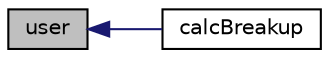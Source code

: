 digraph "user"
{
  bgcolor="transparent";
  edge [fontname="Helvetica",fontsize="10",labelfontname="Helvetica",labelfontsize="10"];
  node [fontname="Helvetica",fontsize="10",shape=record];
  rankdir="LR";
  Node1 [label="user",height=0.2,width=0.4,color="black", fillcolor="grey75", style="filled", fontcolor="black"];
  Node1 -> Node2 [dir="back",color="midnightblue",fontsize="10",style="solid",fontname="Helvetica"];
  Node2 [label="calcBreakup",height=0.2,width=0.4,color="black",URL="$a02408.html#af788f9bd434c7cabde1b08a11956ae1a",tooltip="Correct parcel properties according to breakup model. "];
}
